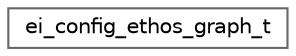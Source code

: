 digraph "Graphical Class Hierarchy"
{
 // LATEX_PDF_SIZE
  bgcolor="transparent";
  edge [fontname=Helvetica,fontsize=10,labelfontname=Helvetica,labelfontsize=10];
  node [fontname=Helvetica,fontsize=10,shape=box,height=0.2,width=0.4];
  rankdir="LR";
  Node0 [id="Node000000",label="ei_config_ethos_graph_t",height=0.2,width=0.4,color="grey40", fillcolor="white", style="filled",URL="$structei__config__ethos__graph__t.html",tooltip=" "];
}
